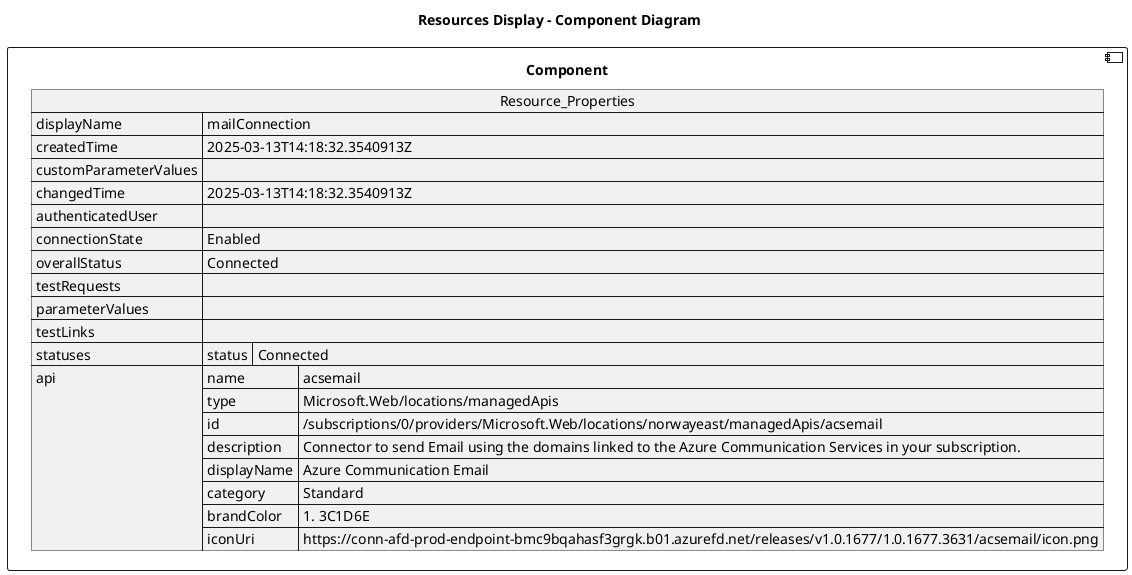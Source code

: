 @startuml

title Resources Display - Component Diagram

component Component {

json  Resource_Properties {
  "displayName": "mailConnection",
  "createdTime": "2025-03-13T14:18:32.3540913Z",
  "customParameterValues": {},
  "changedTime": "2025-03-13T14:18:32.3540913Z",
  "authenticatedUser": {},
  "connectionState": "Enabled",
  "overallStatus": "Connected",
  "testRequests": [],
  "parameterValues": {},
  "testLinks": [],
  "statuses": [
    {
      "status": "Connected"
    }
  ],
  "api": {
    "name": "acsemail",
    "type": "Microsoft.Web/locations/managedApis",
    "id": "/subscriptions/0/providers/Microsoft.Web/locations/norwayeast/managedApis/acsemail",
    "description": "Connector to send Email using the domains linked to the Azure Communication Services in your subscription.",
    "displayName": "Azure Communication Email",
    "category": "Standard",
    "brandColor": "#3C1D6E",
    "iconUri": "https://conn-afd-prod-endpoint-bmc9bqahasf3grgk.b01.azurefd.net/releases/v1.0.1677/1.0.1677.3631/acsemail/icon.png"
  }
}
}
@enduml
